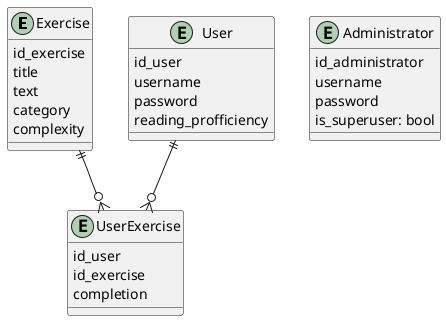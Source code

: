 @startuml

entity Exercise {
    id_exercise
    title
    text
    category
    complexity
}

entity User {
    id_user
    username
    password
    reading_profficiency
}

entity UserExercise {
    id_user
    id_exercise
    completion
}

entity Administrator {
    id_administrator
    username
    password
    is_superuser: bool
}

User ||--o{ UserExercise
Exercise ||--o{ UserExercise
@enduml
